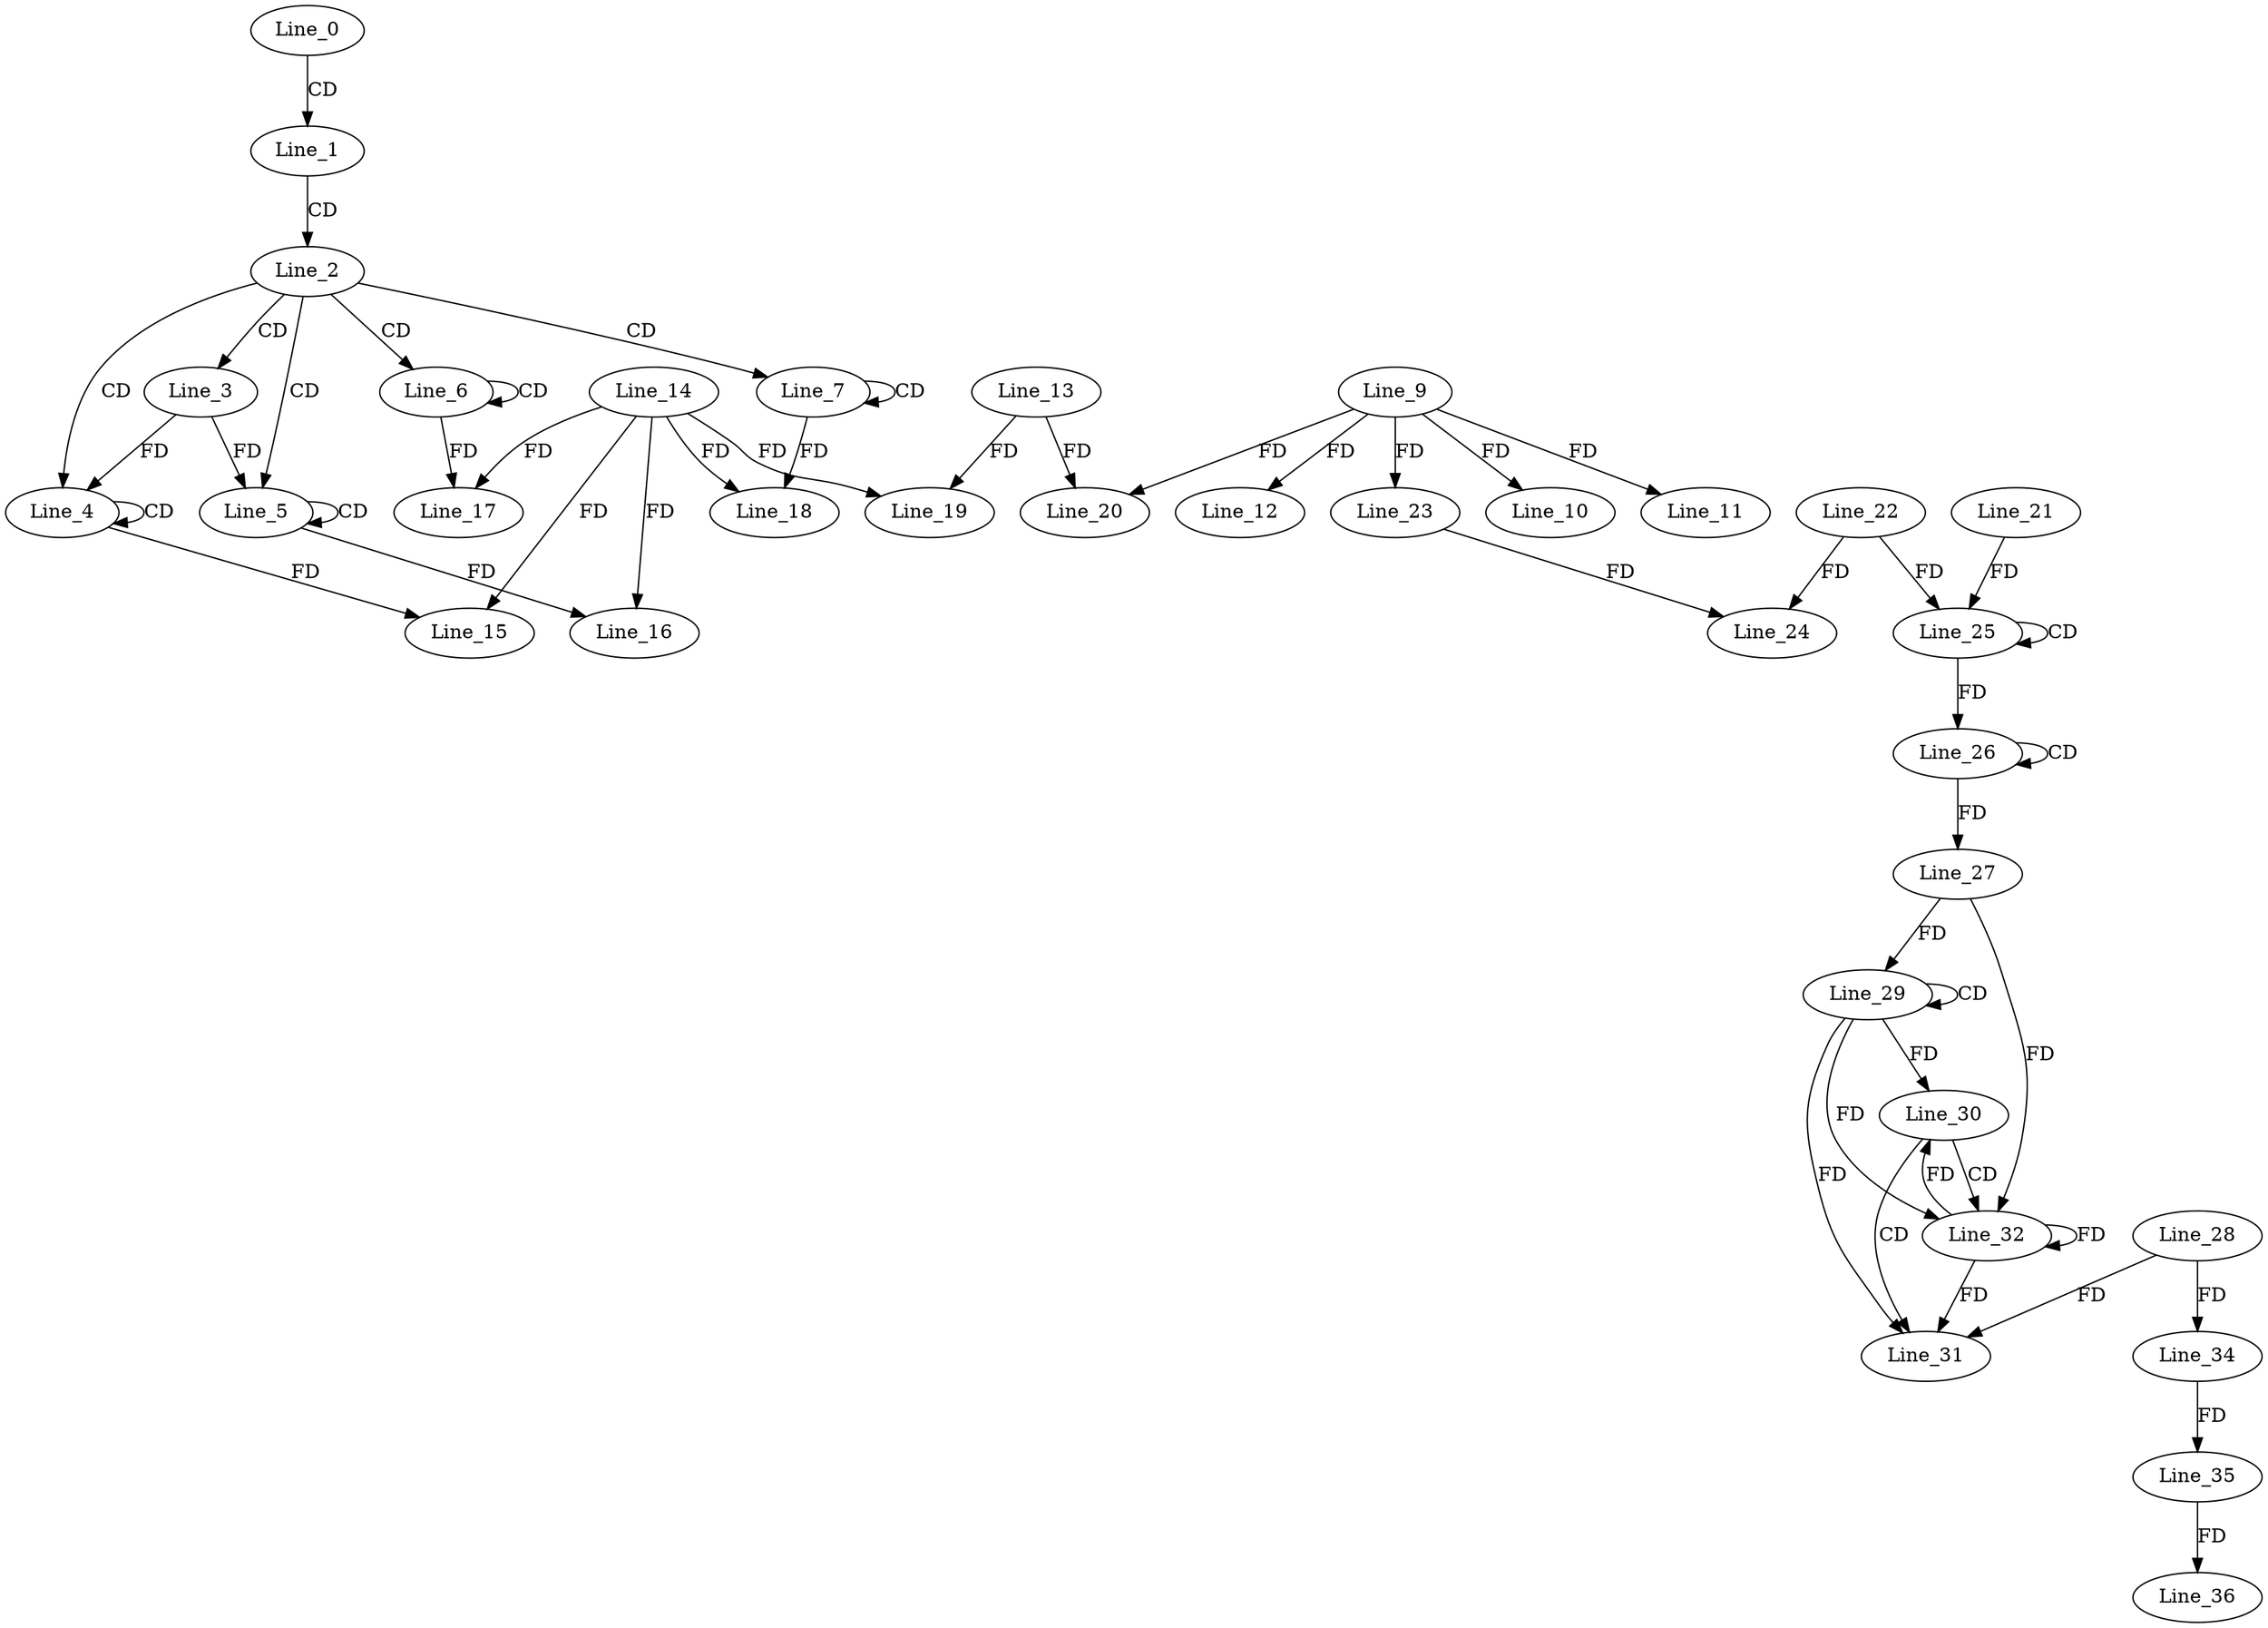 digraph G {
  Line_0;
  Line_1;
  Line_2;
  Line_3;
  Line_4;
  Line_4;
  Line_5;
  Line_5;
  Line_6;
  Line_6;
  Line_7;
  Line_7;
  Line_9;
  Line_10;
  Line_11;
  Line_12;
  Line_14;
  Line_15;
  Line_16;
  Line_17;
  Line_18;
  Line_13;
  Line_19;
  Line_20;
  Line_23;
  Line_22;
  Line_24;
  Line_23;
  Line_25;
  Line_25;
  Line_21;
  Line_26;
  Line_26;
  Line_27;
  Line_29;
  Line_29;
  Line_27;
  Line_30;
  Line_31;
  Line_28;
  Line_32;
  Line_32;
  Line_34;
  Line_34;
  Line_35;
  Line_35;
  Line_36;
  Line_36;
  Line_0 -> Line_1 [ label="CD" ];
  Line_1 -> Line_2 [ label="CD" ];
  Line_2 -> Line_3 [ label="CD" ];
  Line_2 -> Line_4 [ label="CD" ];
  Line_4 -> Line_4 [ label="CD" ];
  Line_3 -> Line_4 [ label="FD" ];
  Line_2 -> Line_5 [ label="CD" ];
  Line_5 -> Line_5 [ label="CD" ];
  Line_3 -> Line_5 [ label="FD" ];
  Line_2 -> Line_6 [ label="CD" ];
  Line_6 -> Line_6 [ label="CD" ];
  Line_2 -> Line_7 [ label="CD" ];
  Line_7 -> Line_7 [ label="CD" ];
  Line_9 -> Line_10 [ label="FD" ];
  Line_9 -> Line_11 [ label="FD" ];
  Line_9 -> Line_12 [ label="FD" ];
  Line_14 -> Line_15 [ label="FD" ];
  Line_4 -> Line_15 [ label="FD" ];
  Line_14 -> Line_16 [ label="FD" ];
  Line_5 -> Line_16 [ label="FD" ];
  Line_14 -> Line_17 [ label="FD" ];
  Line_6 -> Line_17 [ label="FD" ];
  Line_14 -> Line_18 [ label="FD" ];
  Line_7 -> Line_18 [ label="FD" ];
  Line_13 -> Line_19 [ label="FD" ];
  Line_14 -> Line_19 [ label="FD" ];
  Line_9 -> Line_20 [ label="FD" ];
  Line_13 -> Line_20 [ label="FD" ];
  Line_9 -> Line_23 [ label="FD" ];
  Line_22 -> Line_24 [ label="FD" ];
  Line_23 -> Line_24 [ label="FD" ];
  Line_25 -> Line_25 [ label="CD" ];
  Line_21 -> Line_25 [ label="FD" ];
  Line_22 -> Line_25 [ label="FD" ];
  Line_26 -> Line_26 [ label="CD" ];
  Line_25 -> Line_26 [ label="FD" ];
  Line_26 -> Line_27 [ label="FD" ];
  Line_29 -> Line_29 [ label="CD" ];
  Line_27 -> Line_29 [ label="FD" ];
  Line_29 -> Line_30 [ label="FD" ];
  Line_30 -> Line_31 [ label="CD" ];
  Line_28 -> Line_31 [ label="FD" ];
  Line_29 -> Line_31 [ label="FD" ];
  Line_30 -> Line_32 [ label="CD" ];
  Line_32 -> Line_32 [ label="FD" ];
  Line_29 -> Line_32 [ label="FD" ];
  Line_27 -> Line_32 [ label="FD" ];
  Line_28 -> Line_34 [ label="FD" ];
  Line_34 -> Line_35 [ label="FD" ];
  Line_35 -> Line_36 [ label="FD" ];
  Line_32 -> Line_30 [ label="FD" ];
  Line_32 -> Line_31 [ label="FD" ];
}
